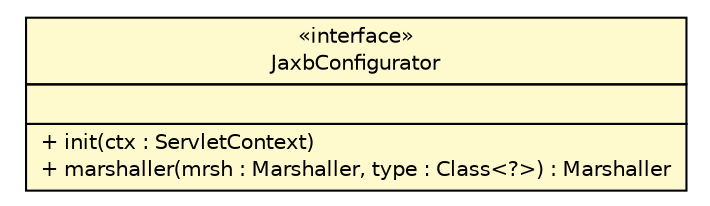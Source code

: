 #!/usr/local/bin/dot
#
# Class diagram 
# Generated by UMLGraph version 5.1 (http://www.umlgraph.org/)
#

digraph G {
	edge [fontname="Helvetica",fontsize=10,labelfontname="Helvetica",labelfontsize=10];
	node [fontname="Helvetica",fontsize=10,shape=plaintext];
	nodesep=0.25;
	ranksep=0.5;
	// com.rexsl.core.JaxbConfigurator
	c46 [label=<<table title="com.rexsl.core.JaxbConfigurator" border="0" cellborder="1" cellspacing="0" cellpadding="2" port="p" bgcolor="lemonChiffon" href="./JaxbConfigurator.html">
		<tr><td><table border="0" cellspacing="0" cellpadding="1">
<tr><td align="center" balign="center"> &#171;interface&#187; </td></tr>
<tr><td align="center" balign="center"> JaxbConfigurator </td></tr>
		</table></td></tr>
		<tr><td><table border="0" cellspacing="0" cellpadding="1">
<tr><td align="left" balign="left">  </td></tr>
		</table></td></tr>
		<tr><td><table border="0" cellspacing="0" cellpadding="1">
<tr><td align="left" balign="left"> + init(ctx : ServletContext) </td></tr>
<tr><td align="left" balign="left"> + marshaller(mrsh : Marshaller, type : Class&lt;?&gt;) : Marshaller </td></tr>
		</table></td></tr>
		</table>>, fontname="Helvetica", fontcolor="black", fontsize=10.0];
}

